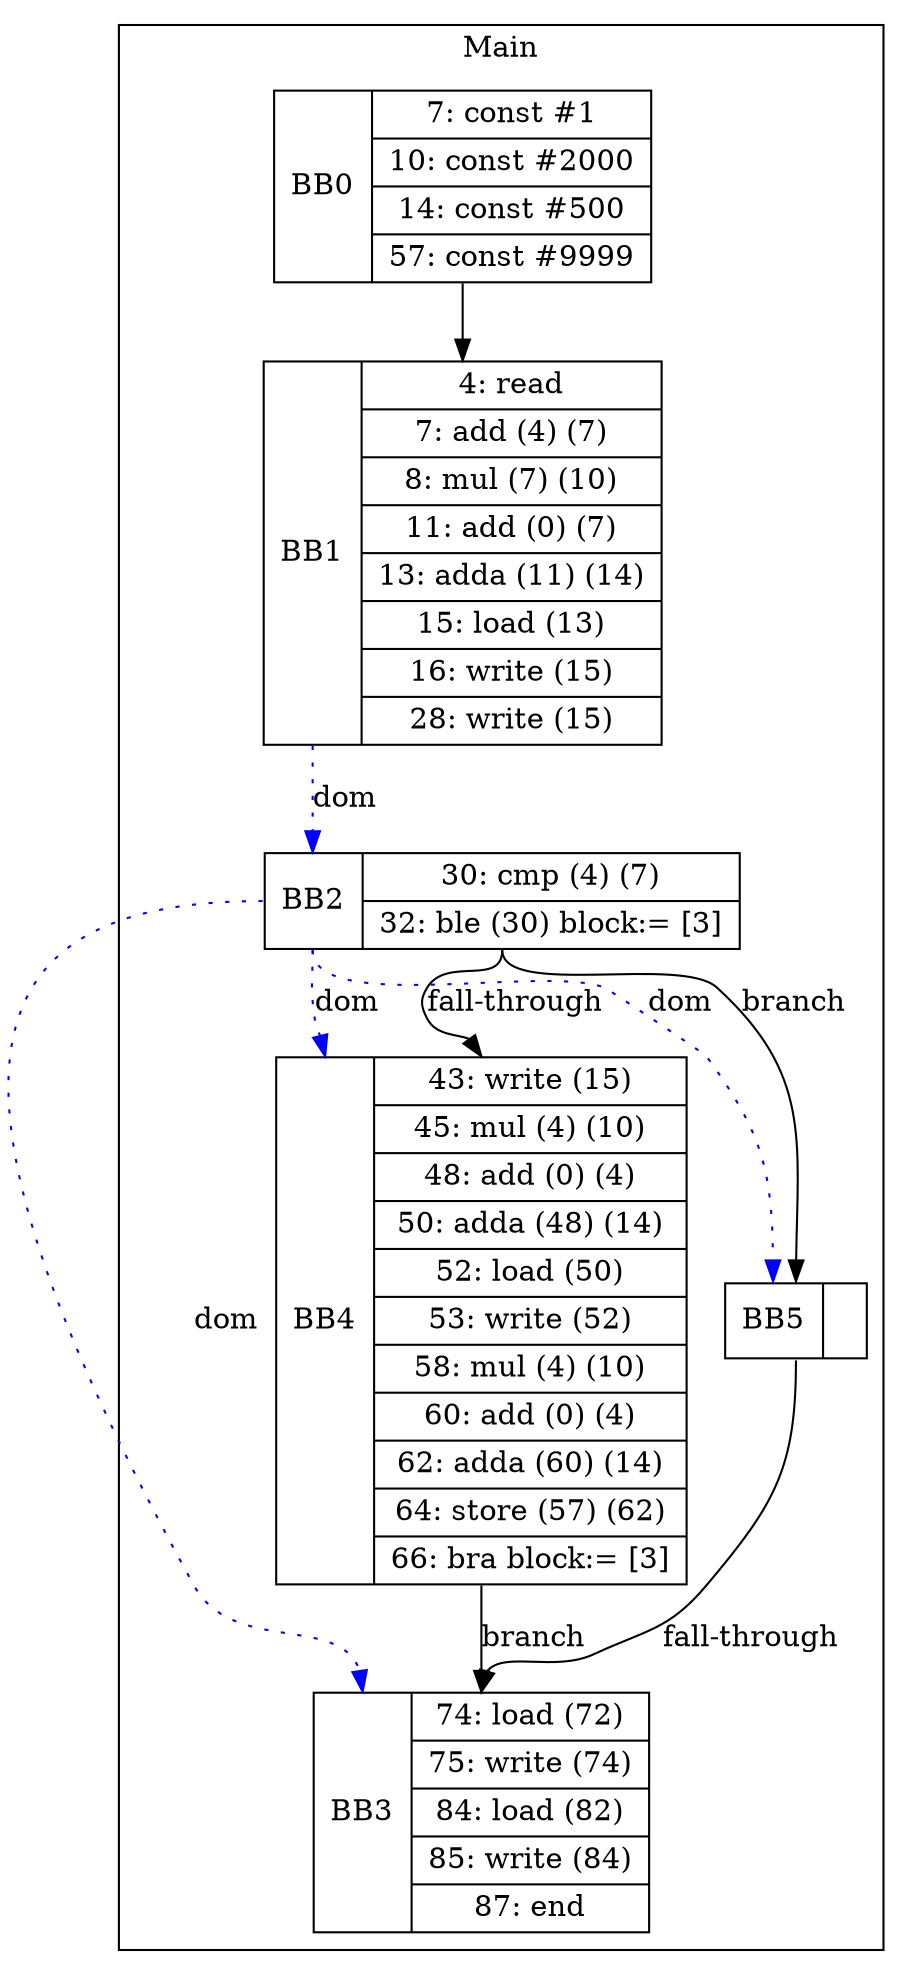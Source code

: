 digraph G {
node [shape=record];
subgraph cluster_main{
label = "Main";
BB0 [shape=record, label="<b>BB0|{7: const #1|10: const #2000|14: const #500|57: const #9999}"];
BB1 [shape=record, label="<b>BB1|{4: read|7: add (4) (7)|8: mul (7) (10)|11: add (0) (7)|13: adda (11) (14)|15: load (13)|16: write (15)|28: write (15)}"];
BB2 [shape=record, label="<b>BB2|{30: cmp (4) (7)|32: ble (30) block:= [3]}"];
BB3 [shape=record, label="<b>BB3|{74: load (72)|75: write (74)|84: load (82)|85: write (84)|87: end}"];
BB4 [shape=record, label="<b>BB4|{43: write (15)|45: mul (4) (10)|48: add (0) (4)|50: adda (48) (14)|52: load (50)|53: write (52)|58: mul (4) (10)|60: add (0) (4)|62: adda (60) (14)|64: store (57) (62)|66: bra block:= [3]}"];
BB5 [shape=record, label="<b>BB5|}"];
}
BB0:s -> BB1:n ;
BB2:b -> BB3:b [color=blue, style=dotted, label="dom"];
BB2:b -> BB4:b [color=blue, style=dotted, label="dom"];
BB1:b -> BB2:b [color=blue, style=dotted, label="dom"];
BB2:b -> BB5:b [color=blue, style=dotted, label="dom"];
BB2:s -> BB5:n [label="branch"];
BB4:s -> BB3:n [label="branch"];
BB5:s -> BB3:n [label="fall-through"];
BB2:s -> BB4:n [label="fall-through"];
}
